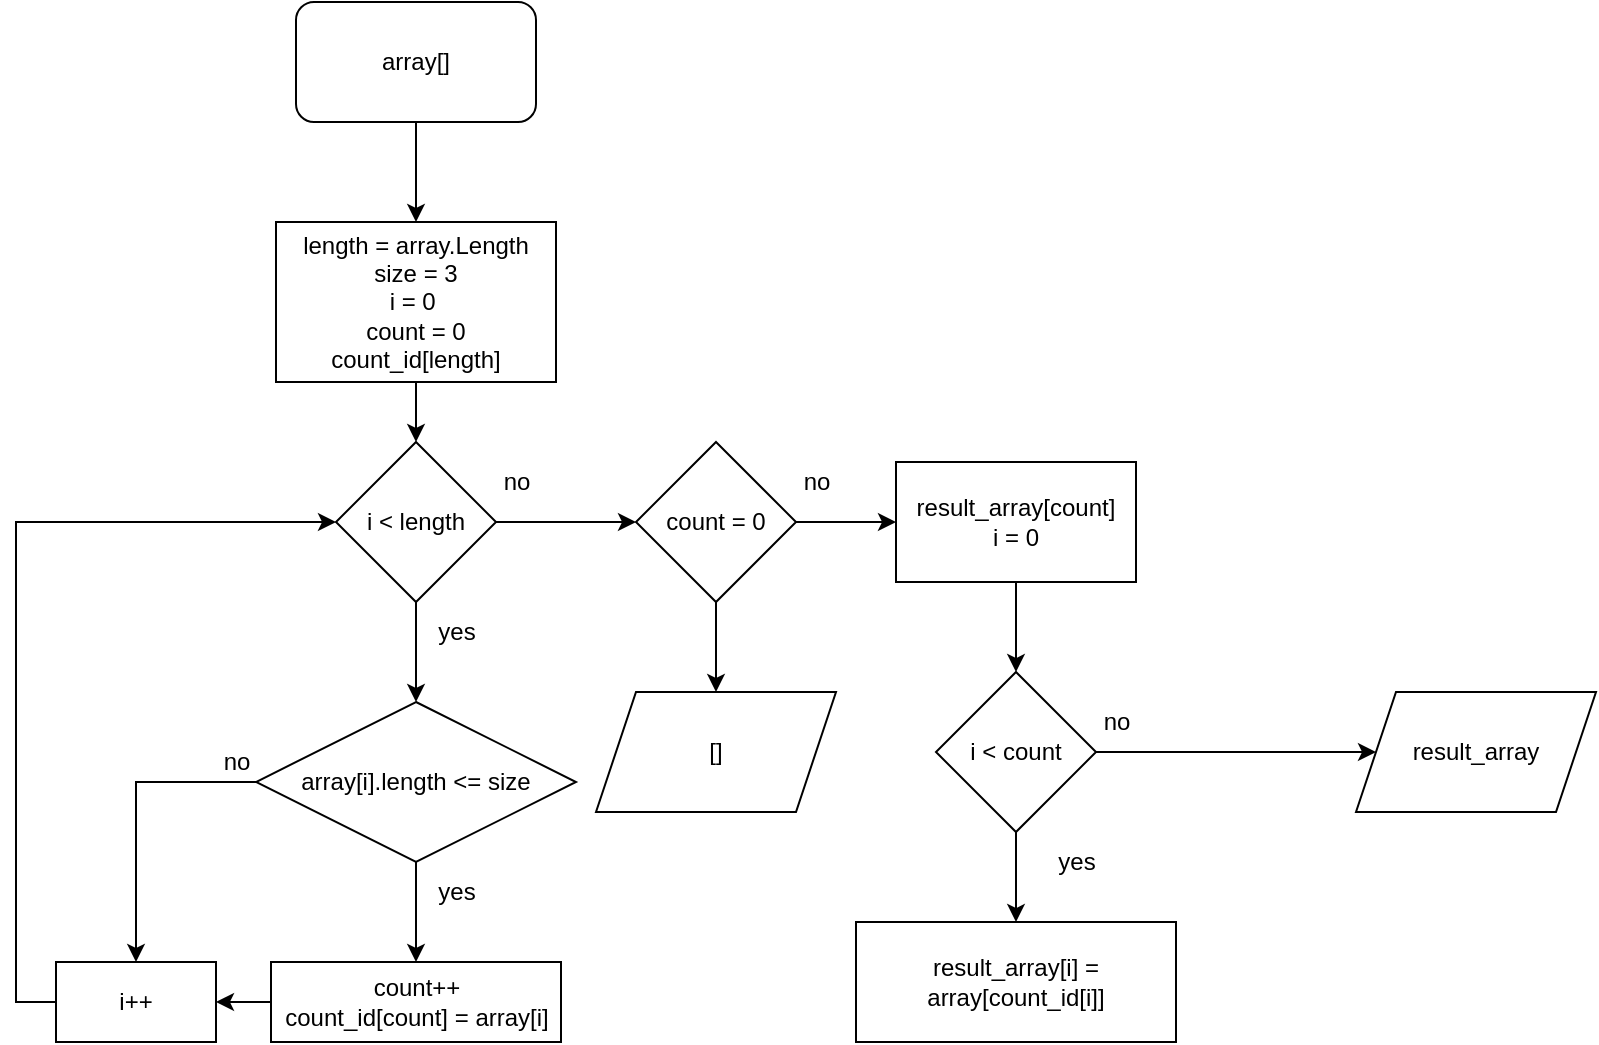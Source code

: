 <mxfile version="21.0.8" type="device"><diagram id="C5RBs43oDa-KdzZeNtuy" name="Page-1"><mxGraphModel dx="1393" dy="797" grid="1" gridSize="10" guides="1" tooltips="1" connect="1" arrows="1" fold="1" page="1" pageScale="1" pageWidth="827" pageHeight="1169" math="0" shadow="0"><root><mxCell id="WIyWlLk6GJQsqaUBKTNV-0"/><mxCell id="WIyWlLk6GJQsqaUBKTNV-1" parent="WIyWlLk6GJQsqaUBKTNV-0"/><mxCell id="zPVXZnuw8CtYa3LySB9f-2" style="edgeStyle=orthogonalEdgeStyle;rounded=0;orthogonalLoop=1;jettySize=auto;html=1;entryX=0.5;entryY=0;entryDx=0;entryDy=0;" edge="1" parent="WIyWlLk6GJQsqaUBKTNV-1" source="zPVXZnuw8CtYa3LySB9f-0" target="zPVXZnuw8CtYa3LySB9f-1"><mxGeometry relative="1" as="geometry"/></mxCell><mxCell id="zPVXZnuw8CtYa3LySB9f-0" value="array[]" style="rounded=1;whiteSpace=wrap;html=1;" vertex="1" parent="WIyWlLk6GJQsqaUBKTNV-1"><mxGeometry x="250" y="50" width="120" height="60" as="geometry"/></mxCell><mxCell id="zPVXZnuw8CtYa3LySB9f-4" style="edgeStyle=orthogonalEdgeStyle;rounded=0;orthogonalLoop=1;jettySize=auto;html=1;entryX=0.5;entryY=0;entryDx=0;entryDy=0;" edge="1" parent="WIyWlLk6GJQsqaUBKTNV-1" source="zPVXZnuw8CtYa3LySB9f-1" target="zPVXZnuw8CtYa3LySB9f-3"><mxGeometry relative="1" as="geometry"/></mxCell><mxCell id="zPVXZnuw8CtYa3LySB9f-1" value="length = array.Length&lt;br&gt;size = 3&lt;br&gt;i = 0&amp;nbsp;&lt;br&gt;count = 0&lt;br&gt;count_id[length]" style="rounded=0;whiteSpace=wrap;html=1;" vertex="1" parent="WIyWlLk6GJQsqaUBKTNV-1"><mxGeometry x="240" y="160" width="140" height="80" as="geometry"/></mxCell><mxCell id="zPVXZnuw8CtYa3LySB9f-6" style="edgeStyle=orthogonalEdgeStyle;rounded=0;orthogonalLoop=1;jettySize=auto;html=1;" edge="1" parent="WIyWlLk6GJQsqaUBKTNV-1" source="zPVXZnuw8CtYa3LySB9f-3" target="zPVXZnuw8CtYa3LySB9f-5"><mxGeometry relative="1" as="geometry"/></mxCell><mxCell id="zPVXZnuw8CtYa3LySB9f-29" style="edgeStyle=orthogonalEdgeStyle;rounded=0;orthogonalLoop=1;jettySize=auto;html=1;exitX=1;exitY=0.5;exitDx=0;exitDy=0;entryX=0;entryY=0.5;entryDx=0;entryDy=0;" edge="1" parent="WIyWlLk6GJQsqaUBKTNV-1" source="zPVXZnuw8CtYa3LySB9f-3" target="zPVXZnuw8CtYa3LySB9f-27"><mxGeometry relative="1" as="geometry"/></mxCell><mxCell id="zPVXZnuw8CtYa3LySB9f-3" value="i &amp;lt; length" style="rhombus;whiteSpace=wrap;html=1;" vertex="1" parent="WIyWlLk6GJQsqaUBKTNV-1"><mxGeometry x="270" y="270" width="80" height="80" as="geometry"/></mxCell><mxCell id="zPVXZnuw8CtYa3LySB9f-9" style="edgeStyle=orthogonalEdgeStyle;rounded=0;orthogonalLoop=1;jettySize=auto;html=1;entryX=0.5;entryY=0;entryDx=0;entryDy=0;" edge="1" parent="WIyWlLk6GJQsqaUBKTNV-1" source="zPVXZnuw8CtYa3LySB9f-5" target="zPVXZnuw8CtYa3LySB9f-8"><mxGeometry relative="1" as="geometry"/></mxCell><mxCell id="zPVXZnuw8CtYa3LySB9f-13" style="edgeStyle=orthogonalEdgeStyle;rounded=0;orthogonalLoop=1;jettySize=auto;html=1;" edge="1" parent="WIyWlLk6GJQsqaUBKTNV-1" source="zPVXZnuw8CtYa3LySB9f-5" target="zPVXZnuw8CtYa3LySB9f-11"><mxGeometry relative="1" as="geometry"/></mxCell><mxCell id="zPVXZnuw8CtYa3LySB9f-5" value="array[i].length &amp;lt;= size" style="rhombus;whiteSpace=wrap;html=1;" vertex="1" parent="WIyWlLk6GJQsqaUBKTNV-1"><mxGeometry x="230" y="400" width="160" height="80" as="geometry"/></mxCell><mxCell id="zPVXZnuw8CtYa3LySB9f-7" value="yes&lt;br&gt;" style="text;html=1;align=center;verticalAlign=middle;resizable=0;points=[];autosize=1;strokeColor=none;fillColor=none;" vertex="1" parent="WIyWlLk6GJQsqaUBKTNV-1"><mxGeometry x="310" y="350" width="40" height="30" as="geometry"/></mxCell><mxCell id="zPVXZnuw8CtYa3LySB9f-12" style="edgeStyle=orthogonalEdgeStyle;rounded=0;orthogonalLoop=1;jettySize=auto;html=1;entryX=1;entryY=0.5;entryDx=0;entryDy=0;" edge="1" parent="WIyWlLk6GJQsqaUBKTNV-1" source="zPVXZnuw8CtYa3LySB9f-8" target="zPVXZnuw8CtYa3LySB9f-11"><mxGeometry relative="1" as="geometry"/></mxCell><mxCell id="zPVXZnuw8CtYa3LySB9f-8" value="count++&lt;br&gt;count_id[count] = array[i]" style="rounded=0;whiteSpace=wrap;html=1;" vertex="1" parent="WIyWlLk6GJQsqaUBKTNV-1"><mxGeometry x="237.5" y="530" width="145" height="40" as="geometry"/></mxCell><mxCell id="zPVXZnuw8CtYa3LySB9f-10" value="yes" style="text;html=1;align=center;verticalAlign=middle;resizable=0;points=[];autosize=1;strokeColor=none;fillColor=none;" vertex="1" parent="WIyWlLk6GJQsqaUBKTNV-1"><mxGeometry x="310" y="480" width="40" height="30" as="geometry"/></mxCell><mxCell id="zPVXZnuw8CtYa3LySB9f-15" style="edgeStyle=orthogonalEdgeStyle;rounded=0;orthogonalLoop=1;jettySize=auto;html=1;entryX=0;entryY=0.5;entryDx=0;entryDy=0;" edge="1" parent="WIyWlLk6GJQsqaUBKTNV-1" source="zPVXZnuw8CtYa3LySB9f-11" target="zPVXZnuw8CtYa3LySB9f-3"><mxGeometry relative="1" as="geometry"><Array as="points"><mxPoint x="110" y="550"/><mxPoint x="110" y="310"/></Array></mxGeometry></mxCell><mxCell id="zPVXZnuw8CtYa3LySB9f-11" value="i++" style="rounded=0;whiteSpace=wrap;html=1;" vertex="1" parent="WIyWlLk6GJQsqaUBKTNV-1"><mxGeometry x="130" y="530" width="80" height="40" as="geometry"/></mxCell><mxCell id="zPVXZnuw8CtYa3LySB9f-14" value="no" style="text;html=1;align=center;verticalAlign=middle;resizable=0;points=[];autosize=1;strokeColor=none;fillColor=none;" vertex="1" parent="WIyWlLk6GJQsqaUBKTNV-1"><mxGeometry x="200" y="415" width="40" height="30" as="geometry"/></mxCell><mxCell id="zPVXZnuw8CtYa3LySB9f-20" style="edgeStyle=orthogonalEdgeStyle;rounded=0;orthogonalLoop=1;jettySize=auto;html=1;entryX=0.5;entryY=0;entryDx=0;entryDy=0;" edge="1" parent="WIyWlLk6GJQsqaUBKTNV-1" source="zPVXZnuw8CtYa3LySB9f-16" target="zPVXZnuw8CtYa3LySB9f-19"><mxGeometry relative="1" as="geometry"/></mxCell><mxCell id="zPVXZnuw8CtYa3LySB9f-16" value="result_array[count]&lt;br&gt;i = 0" style="rounded=0;whiteSpace=wrap;html=1;" vertex="1" parent="WIyWlLk6GJQsqaUBKTNV-1"><mxGeometry x="550" y="280" width="120" height="60" as="geometry"/></mxCell><mxCell id="zPVXZnuw8CtYa3LySB9f-18" value="no" style="text;html=1;align=center;verticalAlign=middle;resizable=0;points=[];autosize=1;strokeColor=none;fillColor=none;" vertex="1" parent="WIyWlLk6GJQsqaUBKTNV-1"><mxGeometry x="340" y="275" width="40" height="30" as="geometry"/></mxCell><mxCell id="zPVXZnuw8CtYa3LySB9f-22" style="edgeStyle=orthogonalEdgeStyle;rounded=0;orthogonalLoop=1;jettySize=auto;html=1;entryX=0.5;entryY=0;entryDx=0;entryDy=0;" edge="1" parent="WIyWlLk6GJQsqaUBKTNV-1" source="zPVXZnuw8CtYa3LySB9f-19"><mxGeometry relative="1" as="geometry"><mxPoint x="610" y="510" as="targetPoint"/></mxGeometry></mxCell><mxCell id="zPVXZnuw8CtYa3LySB9f-25" style="edgeStyle=orthogonalEdgeStyle;rounded=0;orthogonalLoop=1;jettySize=auto;html=1;" edge="1" parent="WIyWlLk6GJQsqaUBKTNV-1" source="zPVXZnuw8CtYa3LySB9f-19" target="zPVXZnuw8CtYa3LySB9f-24"><mxGeometry relative="1" as="geometry"/></mxCell><mxCell id="zPVXZnuw8CtYa3LySB9f-19" value="i &amp;lt; count" style="rhombus;whiteSpace=wrap;html=1;" vertex="1" parent="WIyWlLk6GJQsqaUBKTNV-1"><mxGeometry x="570" y="385" width="80" height="80" as="geometry"/></mxCell><mxCell id="zPVXZnuw8CtYa3LySB9f-21" value="result_array[i] = array[count_id[i]]" style="rounded=0;whiteSpace=wrap;html=1;" vertex="1" parent="WIyWlLk6GJQsqaUBKTNV-1"><mxGeometry x="530" y="510" width="160" height="60" as="geometry"/></mxCell><mxCell id="zPVXZnuw8CtYa3LySB9f-23" value="yes" style="text;html=1;align=center;verticalAlign=middle;resizable=0;points=[];autosize=1;strokeColor=none;fillColor=none;" vertex="1" parent="WIyWlLk6GJQsqaUBKTNV-1"><mxGeometry x="620" y="465" width="40" height="30" as="geometry"/></mxCell><mxCell id="zPVXZnuw8CtYa3LySB9f-24" value="result_array" style="shape=parallelogram;perimeter=parallelogramPerimeter;whiteSpace=wrap;html=1;fixedSize=1;" vertex="1" parent="WIyWlLk6GJQsqaUBKTNV-1"><mxGeometry x="780" y="395" width="120" height="60" as="geometry"/></mxCell><mxCell id="zPVXZnuw8CtYa3LySB9f-26" value="no" style="text;html=1;align=center;verticalAlign=middle;resizable=0;points=[];autosize=1;strokeColor=none;fillColor=none;" vertex="1" parent="WIyWlLk6GJQsqaUBKTNV-1"><mxGeometry x="640" y="395" width="40" height="30" as="geometry"/></mxCell><mxCell id="zPVXZnuw8CtYa3LySB9f-30" style="edgeStyle=orthogonalEdgeStyle;rounded=0;orthogonalLoop=1;jettySize=auto;html=1;" edge="1" parent="WIyWlLk6GJQsqaUBKTNV-1" source="zPVXZnuw8CtYa3LySB9f-27" target="zPVXZnuw8CtYa3LySB9f-16"><mxGeometry relative="1" as="geometry"/></mxCell><mxCell id="zPVXZnuw8CtYa3LySB9f-34" style="edgeStyle=orthogonalEdgeStyle;rounded=0;orthogonalLoop=1;jettySize=auto;html=1;entryX=0.5;entryY=0;entryDx=0;entryDy=0;" edge="1" parent="WIyWlLk6GJQsqaUBKTNV-1" source="zPVXZnuw8CtYa3LySB9f-27" target="zPVXZnuw8CtYa3LySB9f-32"><mxGeometry relative="1" as="geometry"/></mxCell><mxCell id="zPVXZnuw8CtYa3LySB9f-27" value="count = 0" style="rhombus;whiteSpace=wrap;html=1;" vertex="1" parent="WIyWlLk6GJQsqaUBKTNV-1"><mxGeometry x="420" y="270" width="80" height="80" as="geometry"/></mxCell><mxCell id="zPVXZnuw8CtYa3LySB9f-28" value="no" style="text;html=1;align=center;verticalAlign=middle;resizable=0;points=[];autosize=1;strokeColor=none;fillColor=none;" vertex="1" parent="WIyWlLk6GJQsqaUBKTNV-1"><mxGeometry x="490" y="275" width="40" height="30" as="geometry"/></mxCell><mxCell id="zPVXZnuw8CtYa3LySB9f-32" value="[]" style="shape=parallelogram;perimeter=parallelogramPerimeter;whiteSpace=wrap;html=1;fixedSize=1;" vertex="1" parent="WIyWlLk6GJQsqaUBKTNV-1"><mxGeometry x="400" y="395" width="120" height="60" as="geometry"/></mxCell></root></mxGraphModel></diagram></mxfile>